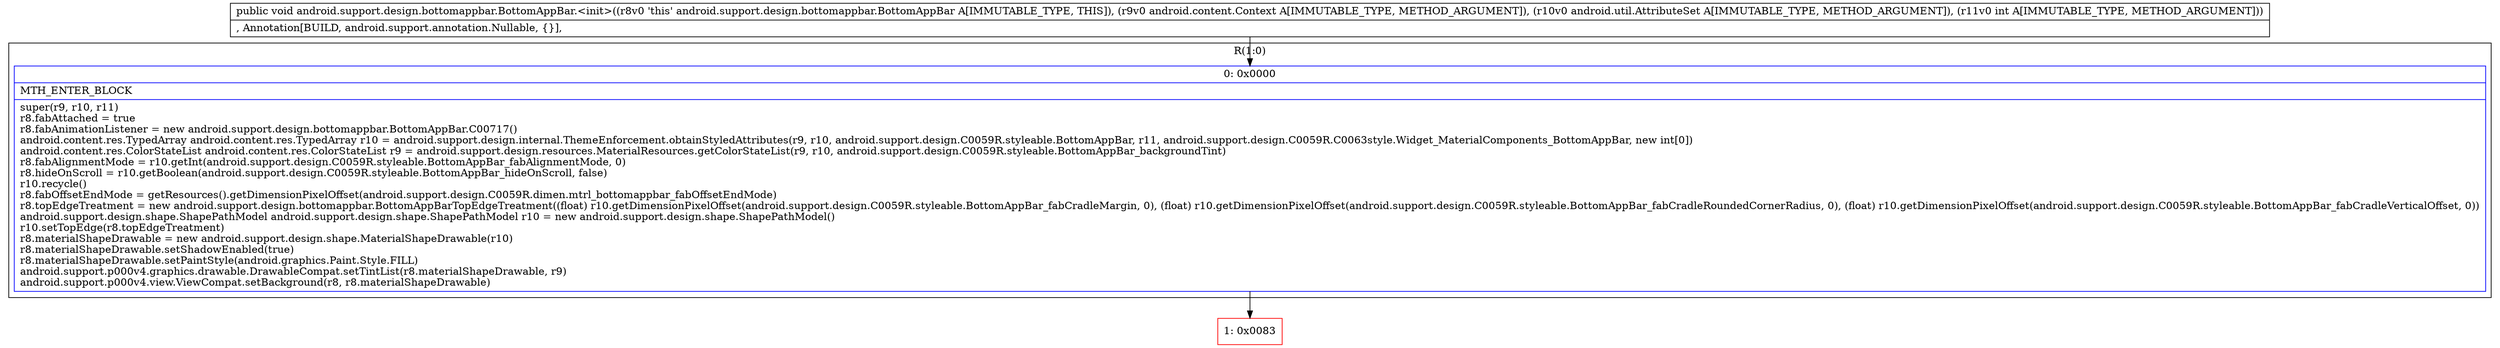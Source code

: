 digraph "CFG forandroid.support.design.bottomappbar.BottomAppBar.\<init\>(Landroid\/content\/Context;Landroid\/util\/AttributeSet;I)V" {
subgraph cluster_Region_1292198519 {
label = "R(1:0)";
node [shape=record,color=blue];
Node_0 [shape=record,label="{0\:\ 0x0000|MTH_ENTER_BLOCK\l|super(r9, r10, r11)\lr8.fabAttached = true\lr8.fabAnimationListener = new android.support.design.bottomappbar.BottomAppBar.C00717()\landroid.content.res.TypedArray android.content.res.TypedArray r10 = android.support.design.internal.ThemeEnforcement.obtainStyledAttributes(r9, r10, android.support.design.C0059R.styleable.BottomAppBar, r11, android.support.design.C0059R.C0063style.Widget_MaterialComponents_BottomAppBar, new int[0])\landroid.content.res.ColorStateList android.content.res.ColorStateList r9 = android.support.design.resources.MaterialResources.getColorStateList(r9, r10, android.support.design.C0059R.styleable.BottomAppBar_backgroundTint)\lr8.fabAlignmentMode = r10.getInt(android.support.design.C0059R.styleable.BottomAppBar_fabAlignmentMode, 0)\lr8.hideOnScroll = r10.getBoolean(android.support.design.C0059R.styleable.BottomAppBar_hideOnScroll, false)\lr10.recycle()\lr8.fabOffsetEndMode = getResources().getDimensionPixelOffset(android.support.design.C0059R.dimen.mtrl_bottomappbar_fabOffsetEndMode)\lr8.topEdgeTreatment = new android.support.design.bottomappbar.BottomAppBarTopEdgeTreatment((float) r10.getDimensionPixelOffset(android.support.design.C0059R.styleable.BottomAppBar_fabCradleMargin, 0), (float) r10.getDimensionPixelOffset(android.support.design.C0059R.styleable.BottomAppBar_fabCradleRoundedCornerRadius, 0), (float) r10.getDimensionPixelOffset(android.support.design.C0059R.styleable.BottomAppBar_fabCradleVerticalOffset, 0))\landroid.support.design.shape.ShapePathModel android.support.design.shape.ShapePathModel r10 = new android.support.design.shape.ShapePathModel()\lr10.setTopEdge(r8.topEdgeTreatment)\lr8.materialShapeDrawable = new android.support.design.shape.MaterialShapeDrawable(r10)\lr8.materialShapeDrawable.setShadowEnabled(true)\lr8.materialShapeDrawable.setPaintStyle(android.graphics.Paint.Style.FILL)\landroid.support.p000v4.graphics.drawable.DrawableCompat.setTintList(r8.materialShapeDrawable, r9)\landroid.support.p000v4.view.ViewCompat.setBackground(r8, r8.materialShapeDrawable)\l}"];
}
Node_1 [shape=record,color=red,label="{1\:\ 0x0083}"];
MethodNode[shape=record,label="{public void android.support.design.bottomappbar.BottomAppBar.\<init\>((r8v0 'this' android.support.design.bottomappbar.BottomAppBar A[IMMUTABLE_TYPE, THIS]), (r9v0 android.content.Context A[IMMUTABLE_TYPE, METHOD_ARGUMENT]), (r10v0 android.util.AttributeSet A[IMMUTABLE_TYPE, METHOD_ARGUMENT]), (r11v0 int A[IMMUTABLE_TYPE, METHOD_ARGUMENT]))  | , Annotation[BUILD, android.support.annotation.Nullable, \{\}], \l}"];
MethodNode -> Node_0;
Node_0 -> Node_1;
}

